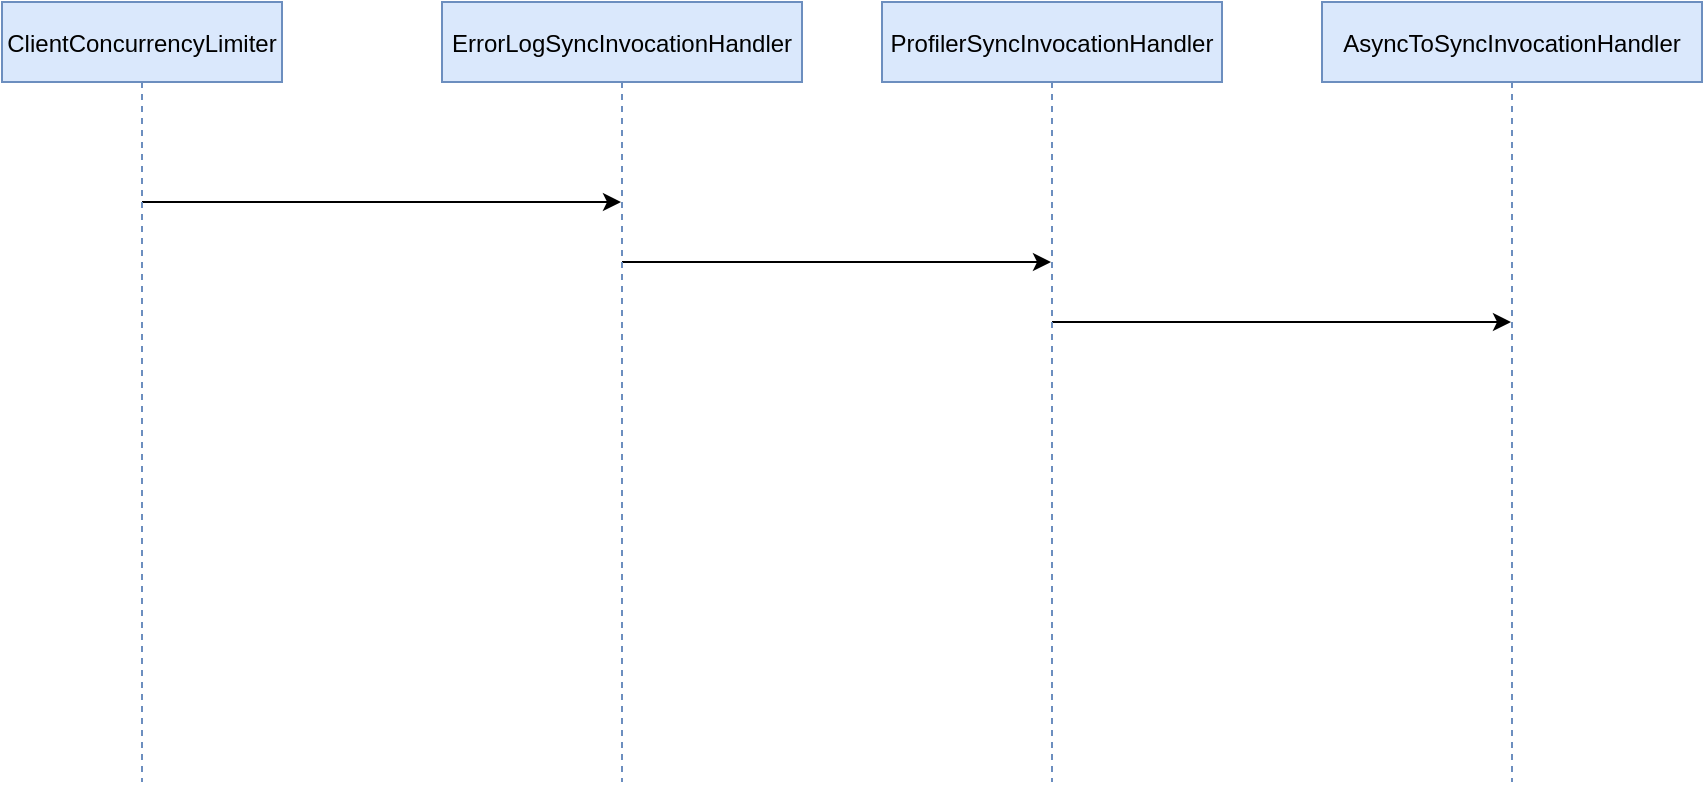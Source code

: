 <mxfile version="14.1.1" type="github"><diagram id="kgpKYQtTHZ0yAKxKKP6v" name="Page-1"><mxGraphModel dx="2087" dy="811" grid="1" gridSize="10" guides="1" tooltips="1" connect="1" arrows="1" fold="1" page="1" pageScale="1" pageWidth="850" pageHeight="1100" math="0" shadow="0"><root><mxCell id="0"/><mxCell id="1" parent="0"/><mxCell id="x7nl987tTBAlt_DvxvBK-10" value="" style="edgeStyle=orthogonalEdgeStyle;rounded=0;orthogonalLoop=1;jettySize=auto;html=1;" edge="1" parent="1" source="3nuBFxr9cyL0pnOWT2aG-5" target="x7nl987tTBAlt_DvxvBK-9"><mxGeometry relative="1" as="geometry"><Array as="points"><mxPoint x="100" y="200"/><mxPoint x="100" y="200"/></Array></mxGeometry></mxCell><mxCell id="3nuBFxr9cyL0pnOWT2aG-5" value="ClientConcurrencyLimiter" style="shape=umlLifeline;perimeter=lifelinePerimeter;container=1;collapsible=0;recursiveResize=0;rounded=0;shadow=0;strokeWidth=1;fillColor=#dae8fc;strokeColor=#6c8ebf;" parent="1" vertex="1"><mxGeometry x="-70" y="100" width="140" height="390" as="geometry"/></mxCell><mxCell id="x7nl987tTBAlt_DvxvBK-12" value="" style="edgeStyle=orthogonalEdgeStyle;rounded=0;orthogonalLoop=1;jettySize=auto;html=1;" edge="1" parent="1" source="x7nl987tTBAlt_DvxvBK-9" target="x7nl987tTBAlt_DvxvBK-11"><mxGeometry relative="1" as="geometry"><Array as="points"><mxPoint x="350" y="230"/><mxPoint x="350" y="230"/></Array></mxGeometry></mxCell><mxCell id="x7nl987tTBAlt_DvxvBK-9" value="ErrorLogSyncInvocationHandler" style="shape=umlLifeline;perimeter=lifelinePerimeter;container=1;collapsible=0;recursiveResize=0;rounded=0;shadow=0;strokeWidth=1;fillColor=#dae8fc;strokeColor=#6c8ebf;" vertex="1" parent="1"><mxGeometry x="150" y="100" width="180" height="390" as="geometry"/></mxCell><mxCell id="x7nl987tTBAlt_DvxvBK-16" value="" style="edgeStyle=orthogonalEdgeStyle;rounded=0;orthogonalLoop=1;jettySize=auto;html=1;" edge="1" parent="1" source="x7nl987tTBAlt_DvxvBK-11" target="x7nl987tTBAlt_DvxvBK-15"><mxGeometry relative="1" as="geometry"><Array as="points"><mxPoint x="550" y="260"/><mxPoint x="550" y="260"/></Array></mxGeometry></mxCell><mxCell id="x7nl987tTBAlt_DvxvBK-11" value="ProfilerSyncInvocationHandler" style="shape=umlLifeline;perimeter=lifelinePerimeter;container=1;collapsible=0;recursiveResize=0;rounded=0;shadow=0;strokeWidth=1;fillColor=#dae8fc;strokeColor=#6c8ebf;" vertex="1" parent="1"><mxGeometry x="370" y="100" width="170" height="390" as="geometry"/></mxCell><mxCell id="x7nl987tTBAlt_DvxvBK-15" value="AsyncToSyncInvocationHandler" style="shape=umlLifeline;perimeter=lifelinePerimeter;container=1;collapsible=0;recursiveResize=0;rounded=0;shadow=0;strokeWidth=1;fillColor=#dae8fc;strokeColor=#6c8ebf;" vertex="1" parent="1"><mxGeometry x="590" y="100" width="190" height="390" as="geometry"/></mxCell></root></mxGraphModel></diagram></mxfile>
